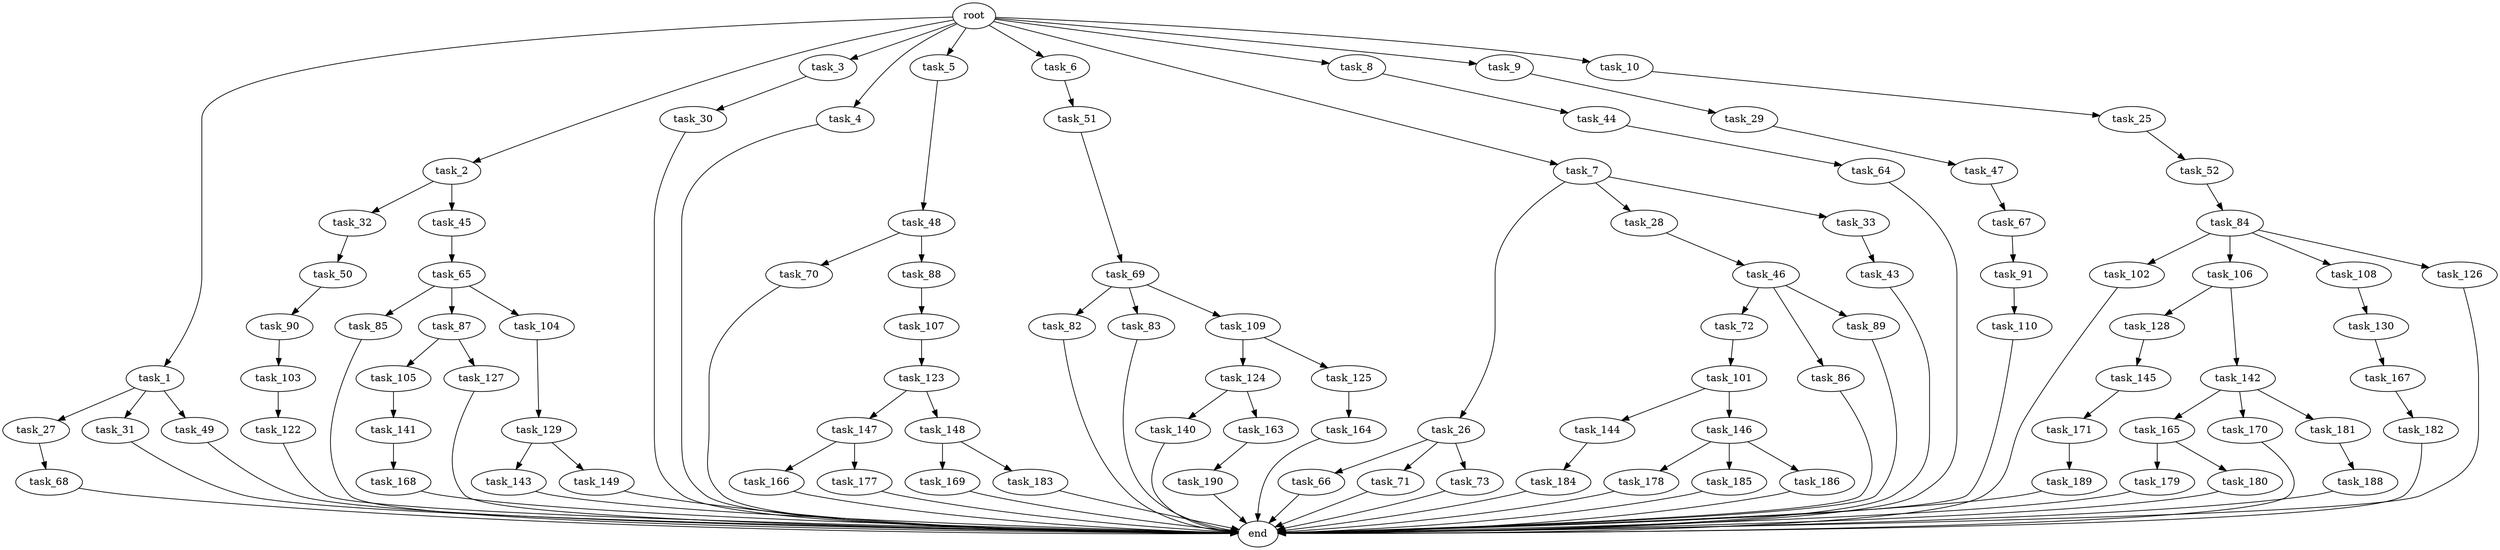 digraph G {
  root [size="0.000000"];
  task_1 [size="2.048000"];
  task_2 [size="2.048000"];
  task_3 [size="2.048000"];
  task_4 [size="2.048000"];
  task_5 [size="2.048000"];
  task_6 [size="2.048000"];
  task_7 [size="2.048000"];
  task_8 [size="2.048000"];
  task_9 [size="2.048000"];
  task_10 [size="2.048000"];
  task_25 [size="1391569403.904000"];
  task_26 [size="618475290.624000"];
  task_27 [size="1391569403.904000"];
  task_28 [size="618475290.624000"];
  task_29 [size="1717986918.400000"];
  task_30 [size="68719476.736000"];
  task_31 [size="1391569403.904000"];
  task_32 [size="1099511627.776000"];
  task_33 [size="618475290.624000"];
  task_43 [size="618475290.624000"];
  task_44 [size="841813590.016000"];
  task_45 [size="1099511627.776000"];
  task_46 [size="618475290.624000"];
  task_47 [size="618475290.624000"];
  task_48 [size="154618822.656000"];
  task_49 [size="1391569403.904000"];
  task_50 [size="1099511627.776000"];
  task_51 [size="429496729.600000"];
  task_52 [size="274877906.944000"];
  task_64 [size="154618822.656000"];
  task_65 [size="68719476.736000"];
  task_66 [size="618475290.624000"];
  task_67 [size="618475290.624000"];
  task_68 [size="429496729.600000"];
  task_69 [size="274877906.944000"];
  task_70 [size="154618822.656000"];
  task_71 [size="618475290.624000"];
  task_72 [size="429496729.600000"];
  task_73 [size="618475290.624000"];
  task_82 [size="1391569403.904000"];
  task_83 [size="1391569403.904000"];
  task_84 [size="1717986918.400000"];
  task_85 [size="274877906.944000"];
  task_86 [size="429496729.600000"];
  task_87 [size="274877906.944000"];
  task_88 [size="154618822.656000"];
  task_89 [size="429496729.600000"];
  task_90 [size="274877906.944000"];
  task_91 [size="1099511627.776000"];
  task_101 [size="274877906.944000"];
  task_102 [size="618475290.624000"];
  task_103 [size="274877906.944000"];
  task_104 [size="274877906.944000"];
  task_105 [size="429496729.600000"];
  task_106 [size="618475290.624000"];
  task_107 [size="429496729.600000"];
  task_108 [size="618475290.624000"];
  task_109 [size="1391569403.904000"];
  task_110 [size="618475290.624000"];
  task_122 [size="429496729.600000"];
  task_123 [size="841813590.016000"];
  task_124 [size="618475290.624000"];
  task_125 [size="618475290.624000"];
  task_126 [size="618475290.624000"];
  task_127 [size="429496729.600000"];
  task_128 [size="1717986918.400000"];
  task_129 [size="154618822.656000"];
  task_130 [size="618475290.624000"];
  task_140 [size="1099511627.776000"];
  task_141 [size="1391569403.904000"];
  task_142 [size="1717986918.400000"];
  task_143 [size="154618822.656000"];
  task_144 [size="618475290.624000"];
  task_145 [size="841813590.016000"];
  task_146 [size="618475290.624000"];
  task_147 [size="618475290.624000"];
  task_148 [size="618475290.624000"];
  task_149 [size="154618822.656000"];
  task_163 [size="1099511627.776000"];
  task_164 [size="841813590.016000"];
  task_165 [size="1717986918.400000"];
  task_166 [size="1099511627.776000"];
  task_167 [size="274877906.944000"];
  task_168 [size="429496729.600000"];
  task_169 [size="1391569403.904000"];
  task_170 [size="1717986918.400000"];
  task_171 [size="1391569403.904000"];
  task_177 [size="1099511627.776000"];
  task_178 [size="618475290.624000"];
  task_179 [size="841813590.016000"];
  task_180 [size="841813590.016000"];
  task_181 [size="1717986918.400000"];
  task_182 [size="1391569403.904000"];
  task_183 [size="1391569403.904000"];
  task_184 [size="154618822.656000"];
  task_185 [size="618475290.624000"];
  task_186 [size="618475290.624000"];
  task_188 [size="429496729.600000"];
  task_189 [size="429496729.600000"];
  task_190 [size="68719476.736000"];
  end [size="0.000000"];

  root -> task_1 [size="1.000000"];
  root -> task_2 [size="1.000000"];
  root -> task_3 [size="1.000000"];
  root -> task_4 [size="1.000000"];
  root -> task_5 [size="1.000000"];
  root -> task_6 [size="1.000000"];
  root -> task_7 [size="1.000000"];
  root -> task_8 [size="1.000000"];
  root -> task_9 [size="1.000000"];
  root -> task_10 [size="1.000000"];
  task_1 -> task_27 [size="679477248.000000"];
  task_1 -> task_31 [size="679477248.000000"];
  task_1 -> task_49 [size="679477248.000000"];
  task_2 -> task_32 [size="536870912.000000"];
  task_2 -> task_45 [size="536870912.000000"];
  task_3 -> task_30 [size="33554432.000000"];
  task_4 -> end [size="1.000000"];
  task_5 -> task_48 [size="75497472.000000"];
  task_6 -> task_51 [size="209715200.000000"];
  task_7 -> task_26 [size="301989888.000000"];
  task_7 -> task_28 [size="301989888.000000"];
  task_7 -> task_33 [size="301989888.000000"];
  task_8 -> task_44 [size="411041792.000000"];
  task_9 -> task_29 [size="838860800.000000"];
  task_10 -> task_25 [size="679477248.000000"];
  task_25 -> task_52 [size="134217728.000000"];
  task_26 -> task_66 [size="301989888.000000"];
  task_26 -> task_71 [size="301989888.000000"];
  task_26 -> task_73 [size="301989888.000000"];
  task_27 -> task_68 [size="209715200.000000"];
  task_28 -> task_46 [size="301989888.000000"];
  task_29 -> task_47 [size="301989888.000000"];
  task_30 -> end [size="1.000000"];
  task_31 -> end [size="1.000000"];
  task_32 -> task_50 [size="536870912.000000"];
  task_33 -> task_43 [size="301989888.000000"];
  task_43 -> end [size="1.000000"];
  task_44 -> task_64 [size="75497472.000000"];
  task_45 -> task_65 [size="33554432.000000"];
  task_46 -> task_72 [size="209715200.000000"];
  task_46 -> task_86 [size="209715200.000000"];
  task_46 -> task_89 [size="209715200.000000"];
  task_47 -> task_67 [size="301989888.000000"];
  task_48 -> task_70 [size="75497472.000000"];
  task_48 -> task_88 [size="75497472.000000"];
  task_49 -> end [size="1.000000"];
  task_50 -> task_90 [size="134217728.000000"];
  task_51 -> task_69 [size="134217728.000000"];
  task_52 -> task_84 [size="838860800.000000"];
  task_64 -> end [size="1.000000"];
  task_65 -> task_85 [size="134217728.000000"];
  task_65 -> task_87 [size="134217728.000000"];
  task_65 -> task_104 [size="134217728.000000"];
  task_66 -> end [size="1.000000"];
  task_67 -> task_91 [size="536870912.000000"];
  task_68 -> end [size="1.000000"];
  task_69 -> task_82 [size="679477248.000000"];
  task_69 -> task_83 [size="679477248.000000"];
  task_69 -> task_109 [size="679477248.000000"];
  task_70 -> end [size="1.000000"];
  task_71 -> end [size="1.000000"];
  task_72 -> task_101 [size="134217728.000000"];
  task_73 -> end [size="1.000000"];
  task_82 -> end [size="1.000000"];
  task_83 -> end [size="1.000000"];
  task_84 -> task_102 [size="301989888.000000"];
  task_84 -> task_106 [size="301989888.000000"];
  task_84 -> task_108 [size="301989888.000000"];
  task_84 -> task_126 [size="301989888.000000"];
  task_85 -> end [size="1.000000"];
  task_86 -> end [size="1.000000"];
  task_87 -> task_105 [size="209715200.000000"];
  task_87 -> task_127 [size="209715200.000000"];
  task_88 -> task_107 [size="209715200.000000"];
  task_89 -> end [size="1.000000"];
  task_90 -> task_103 [size="134217728.000000"];
  task_91 -> task_110 [size="301989888.000000"];
  task_101 -> task_144 [size="301989888.000000"];
  task_101 -> task_146 [size="301989888.000000"];
  task_102 -> end [size="1.000000"];
  task_103 -> task_122 [size="209715200.000000"];
  task_104 -> task_129 [size="75497472.000000"];
  task_105 -> task_141 [size="679477248.000000"];
  task_106 -> task_128 [size="838860800.000000"];
  task_106 -> task_142 [size="838860800.000000"];
  task_107 -> task_123 [size="411041792.000000"];
  task_108 -> task_130 [size="301989888.000000"];
  task_109 -> task_124 [size="301989888.000000"];
  task_109 -> task_125 [size="301989888.000000"];
  task_110 -> end [size="1.000000"];
  task_122 -> end [size="1.000000"];
  task_123 -> task_147 [size="301989888.000000"];
  task_123 -> task_148 [size="301989888.000000"];
  task_124 -> task_140 [size="536870912.000000"];
  task_124 -> task_163 [size="536870912.000000"];
  task_125 -> task_164 [size="411041792.000000"];
  task_126 -> end [size="1.000000"];
  task_127 -> end [size="1.000000"];
  task_128 -> task_145 [size="411041792.000000"];
  task_129 -> task_143 [size="75497472.000000"];
  task_129 -> task_149 [size="75497472.000000"];
  task_130 -> task_167 [size="134217728.000000"];
  task_140 -> end [size="1.000000"];
  task_141 -> task_168 [size="209715200.000000"];
  task_142 -> task_165 [size="838860800.000000"];
  task_142 -> task_170 [size="838860800.000000"];
  task_142 -> task_181 [size="838860800.000000"];
  task_143 -> end [size="1.000000"];
  task_144 -> task_184 [size="75497472.000000"];
  task_145 -> task_171 [size="679477248.000000"];
  task_146 -> task_178 [size="301989888.000000"];
  task_146 -> task_185 [size="301989888.000000"];
  task_146 -> task_186 [size="301989888.000000"];
  task_147 -> task_166 [size="536870912.000000"];
  task_147 -> task_177 [size="536870912.000000"];
  task_148 -> task_169 [size="679477248.000000"];
  task_148 -> task_183 [size="679477248.000000"];
  task_149 -> end [size="1.000000"];
  task_163 -> task_190 [size="33554432.000000"];
  task_164 -> end [size="1.000000"];
  task_165 -> task_179 [size="411041792.000000"];
  task_165 -> task_180 [size="411041792.000000"];
  task_166 -> end [size="1.000000"];
  task_167 -> task_182 [size="679477248.000000"];
  task_168 -> end [size="1.000000"];
  task_169 -> end [size="1.000000"];
  task_170 -> end [size="1.000000"];
  task_171 -> task_189 [size="209715200.000000"];
  task_177 -> end [size="1.000000"];
  task_178 -> end [size="1.000000"];
  task_179 -> end [size="1.000000"];
  task_180 -> end [size="1.000000"];
  task_181 -> task_188 [size="209715200.000000"];
  task_182 -> end [size="1.000000"];
  task_183 -> end [size="1.000000"];
  task_184 -> end [size="1.000000"];
  task_185 -> end [size="1.000000"];
  task_186 -> end [size="1.000000"];
  task_188 -> end [size="1.000000"];
  task_189 -> end [size="1.000000"];
  task_190 -> end [size="1.000000"];
}
